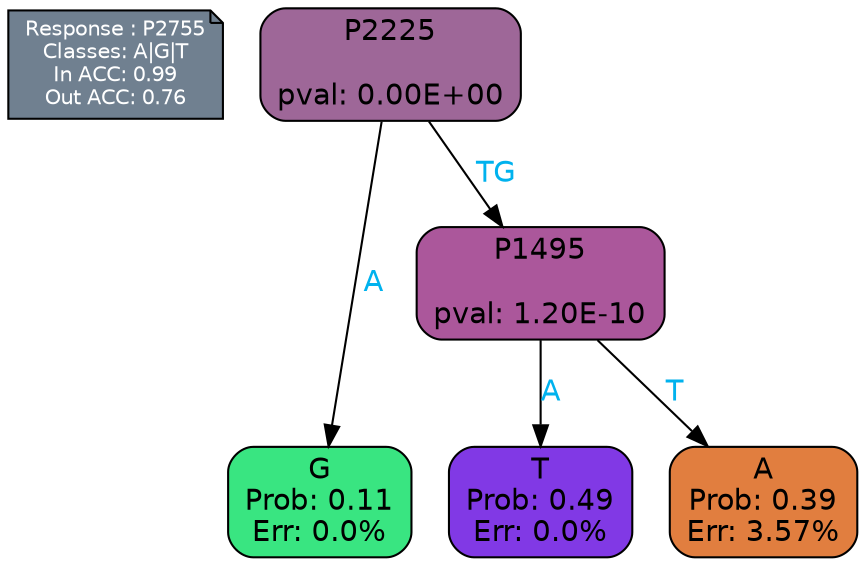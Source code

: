 digraph Tree {
node [shape=box, style="filled, rounded", color="black", fontname=helvetica] ;
graph [ranksep=equally, splines=polylines, bgcolor=transparent, dpi=600] ;
edge [fontname=helvetica] ;
LEGEND [label="Response : P2755
Classes: A|G|T
In ACC: 0.99
Out ACC: 0.76
",shape=note,align=left,style=filled,fillcolor="slategray",fontcolor="white",fontsize=10];1 [label="P2225

pval: 0.00E+00", fillcolor="#9e6798"] ;
2 [label="G
Prob: 0.11
Err: 0.0%", fillcolor="#39e581"] ;
3 [label="P1495

pval: 1.20E-10", fillcolor="#ab579b"] ;
4 [label="T
Prob: 0.49
Err: 0.0%", fillcolor="#8139e5"] ;
5 [label="A
Prob: 0.39
Err: 3.57%", fillcolor="#e17e3f"] ;
1 -> 2 [label="A",fontcolor=deepskyblue2] ;
1 -> 3 [label="TG",fontcolor=deepskyblue2] ;
3 -> 4 [label="A",fontcolor=deepskyblue2] ;
3 -> 5 [label="T",fontcolor=deepskyblue2] ;
{rank = same; 2;4;5;}{rank = same; LEGEND;1;}}